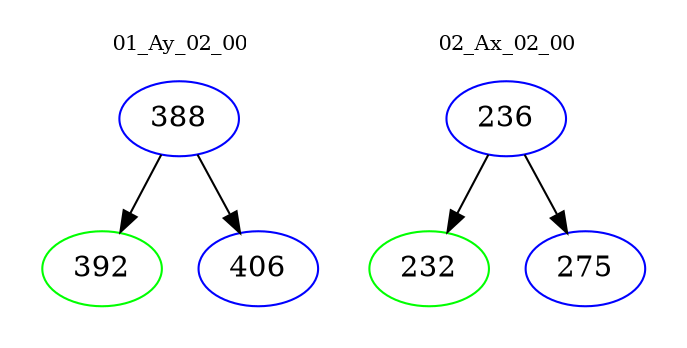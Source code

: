 digraph{
subgraph cluster_0 {
color = white
label = "01_Ay_02_00";
fontsize=10;
T0_388 [label="388", color="blue"]
T0_388 -> T0_392 [color="black"]
T0_392 [label="392", color="green"]
T0_388 -> T0_406 [color="black"]
T0_406 [label="406", color="blue"]
}
subgraph cluster_1 {
color = white
label = "02_Ax_02_00";
fontsize=10;
T1_236 [label="236", color="blue"]
T1_236 -> T1_232 [color="black"]
T1_232 [label="232", color="green"]
T1_236 -> T1_275 [color="black"]
T1_275 [label="275", color="blue"]
}
}
